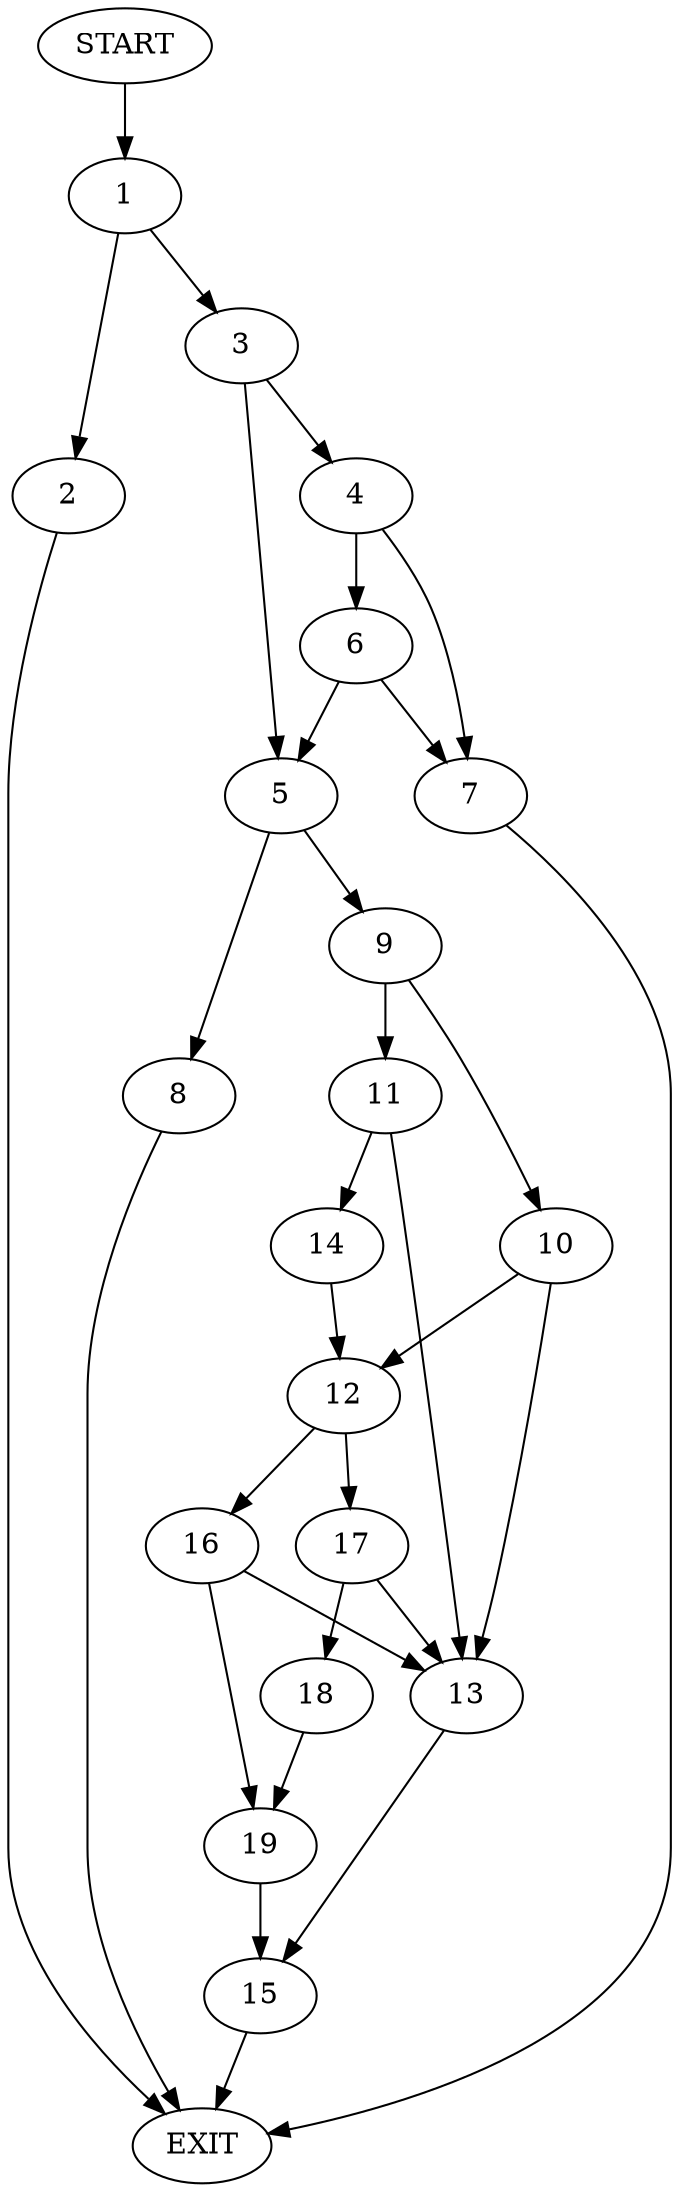 digraph {
0 [label="START"]
20 [label="EXIT"]
0 -> 1
1 -> 2
1 -> 3
3 -> 4
3 -> 5
2 -> 20
4 -> 6
4 -> 7
5 -> 8
5 -> 9
7 -> 20
6 -> 5
6 -> 7
8 -> 20
9 -> 10
9 -> 11
10 -> 12
10 -> 13
11 -> 14
11 -> 13
14 -> 12
13 -> 15
12 -> 16
12 -> 17
17 -> 13
17 -> 18
16 -> 19
16 -> 13
18 -> 19
19 -> 15
15 -> 20
}
